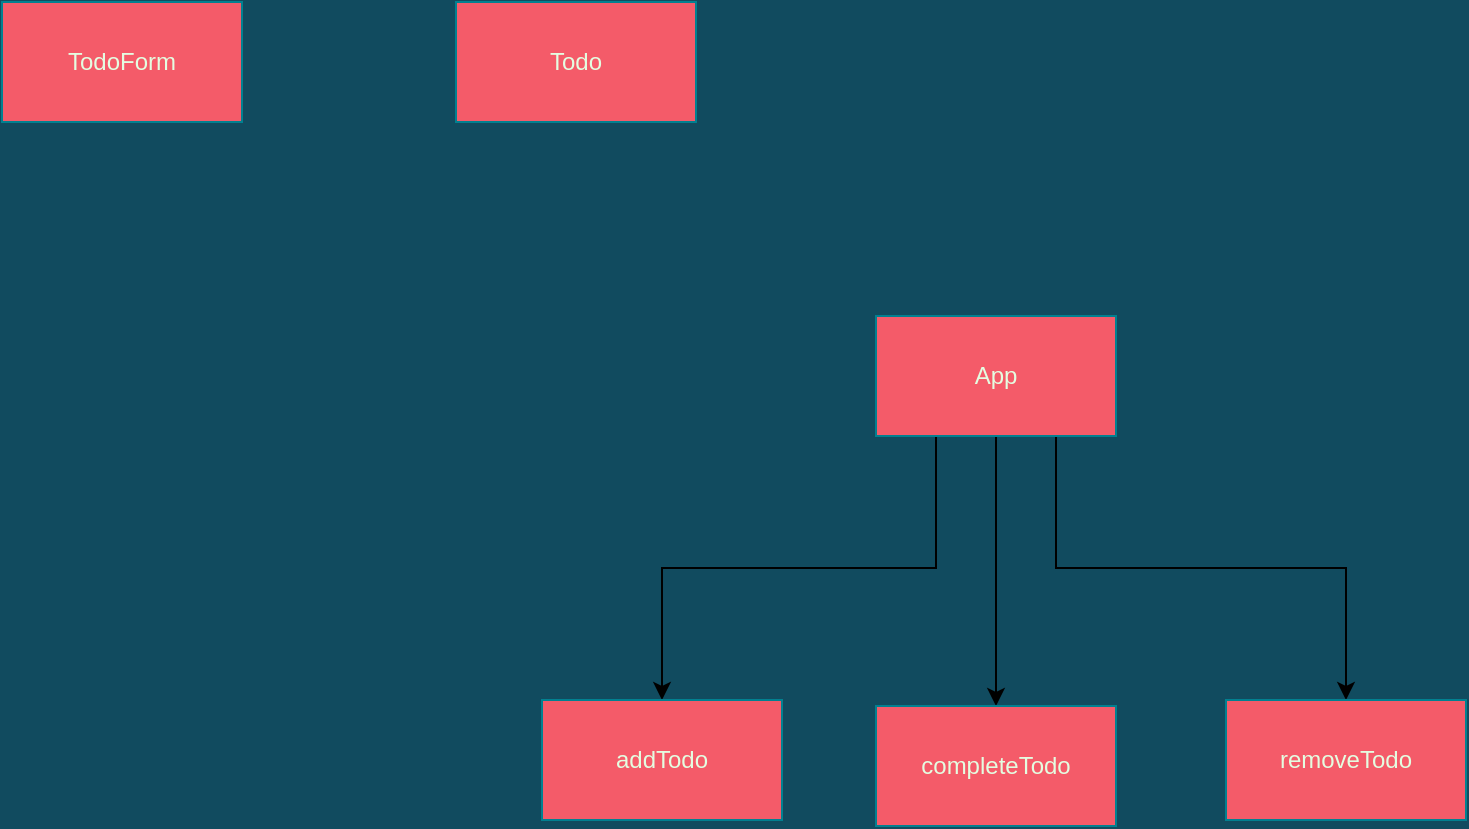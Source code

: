 <mxfile version="13.10.0" type="embed">
    <diagram id="Qjc5WshdWJCUdloOd8M6" name="Page-1">
        <mxGraphModel dx="2108" dy="944" grid="0" gridSize="10" guides="1" tooltips="1" connect="1" arrows="1" fold="1" page="0" pageScale="1" pageWidth="827" pageHeight="1169" background="#114B5F" math="0" shadow="0">
            <root>
                <mxCell id="0"/>
                <mxCell id="1" parent="0"/>
                <mxCell id="11" value="Todo" style="rounded=0;whiteSpace=wrap;html=1;strokeColor=#028090;fillColor=#F45B69;fontColor=#E4FDE1;" parent="1" vertex="1">
                    <mxGeometry x="44" y="302" width="120" height="60" as="geometry"/>
                </mxCell>
                <mxCell id="12" value="TodoForm" style="rounded=0;whiteSpace=wrap;html=1;strokeColor=#028090;fillColor=#F45B69;fontColor=#E4FDE1;" vertex="1" parent="1">
                    <mxGeometry x="-183" y="302" width="120" height="60" as="geometry"/>
                </mxCell>
                <mxCell id="19" style="edgeStyle=orthogonalEdgeStyle;rounded=0;orthogonalLoop=1;jettySize=auto;html=1;exitX=0.25;exitY=1;exitDx=0;exitDy=0;entryX=0.5;entryY=0;entryDx=0;entryDy=0;" edge="1" parent="1" source="14" target="18">
                    <mxGeometry relative="1" as="geometry"/>
                </mxCell>
                <mxCell id="20" style="edgeStyle=orthogonalEdgeStyle;rounded=0;orthogonalLoop=1;jettySize=auto;html=1;exitX=0.5;exitY=1;exitDx=0;exitDy=0;entryX=0.5;entryY=0;entryDx=0;entryDy=0;" edge="1" parent="1" source="14" target="15">
                    <mxGeometry relative="1" as="geometry"/>
                </mxCell>
                <mxCell id="21" style="edgeStyle=orthogonalEdgeStyle;rounded=0;orthogonalLoop=1;jettySize=auto;html=1;exitX=0.75;exitY=1;exitDx=0;exitDy=0;entryX=0.5;entryY=0;entryDx=0;entryDy=0;" edge="1" parent="1" source="14" target="16">
                    <mxGeometry relative="1" as="geometry"/>
                </mxCell>
                <mxCell id="14" value="App" style="rounded=0;whiteSpace=wrap;html=1;strokeColor=#028090;fillColor=#F45B69;fontColor=#E4FDE1;" vertex="1" parent="1">
                    <mxGeometry x="254" y="459" width="120" height="60" as="geometry"/>
                </mxCell>
                <mxCell id="15" value="completeTodo" style="rounded=0;whiteSpace=wrap;html=1;strokeColor=#028090;fillColor=#F45B69;fontColor=#E4FDE1;" vertex="1" parent="1">
                    <mxGeometry x="254" y="654" width="120" height="60" as="geometry"/>
                </mxCell>
                <mxCell id="16" value="removeTodo" style="rounded=0;whiteSpace=wrap;html=1;strokeColor=#028090;fillColor=#F45B69;fontColor=#E4FDE1;" vertex="1" parent="1">
                    <mxGeometry x="429" y="651" width="120" height="60" as="geometry"/>
                </mxCell>
                <mxCell id="18" value="addTodo" style="rounded=0;whiteSpace=wrap;html=1;strokeColor=#028090;fillColor=#F45B69;fontColor=#E4FDE1;" vertex="1" parent="1">
                    <mxGeometry x="87" y="651" width="120" height="60" as="geometry"/>
                </mxCell>
            </root>
        </mxGraphModel>
    </diagram>
</mxfile>